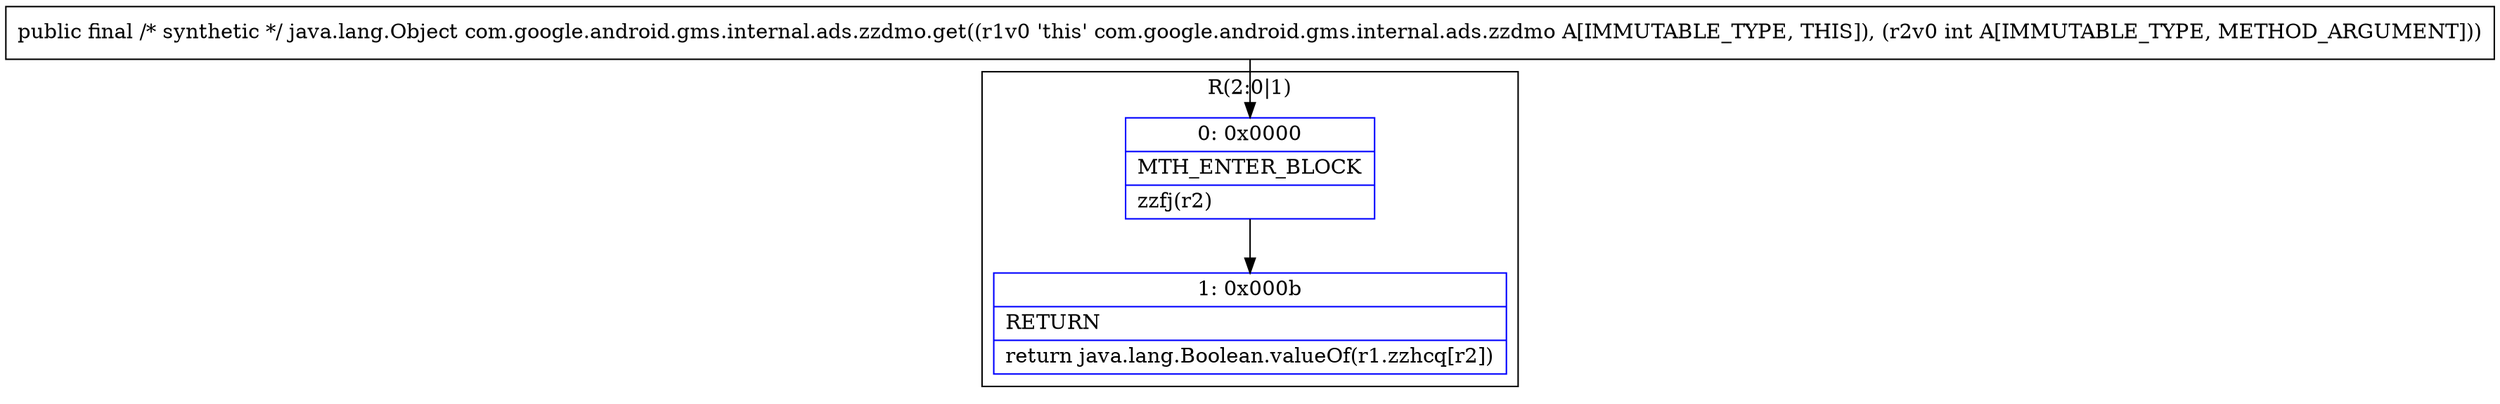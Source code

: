 digraph "CFG forcom.google.android.gms.internal.ads.zzdmo.get(I)Ljava\/lang\/Object;" {
subgraph cluster_Region_2139791446 {
label = "R(2:0|1)";
node [shape=record,color=blue];
Node_0 [shape=record,label="{0\:\ 0x0000|MTH_ENTER_BLOCK\l|zzfj(r2)\l}"];
Node_1 [shape=record,label="{1\:\ 0x000b|RETURN\l|return java.lang.Boolean.valueOf(r1.zzhcq[r2])\l}"];
}
MethodNode[shape=record,label="{public final \/* synthetic *\/ java.lang.Object com.google.android.gms.internal.ads.zzdmo.get((r1v0 'this' com.google.android.gms.internal.ads.zzdmo A[IMMUTABLE_TYPE, THIS]), (r2v0 int A[IMMUTABLE_TYPE, METHOD_ARGUMENT])) }"];
MethodNode -> Node_0;
Node_0 -> Node_1;
}

